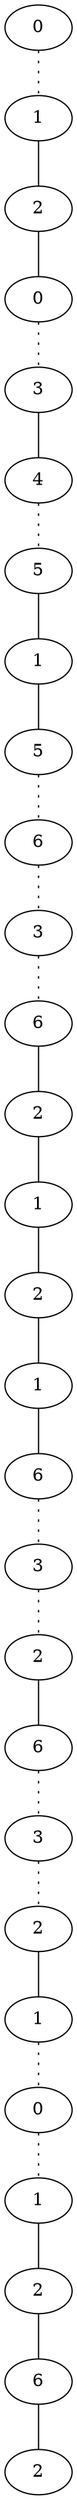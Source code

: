 graph {
a0[label=0];
a1[label=1];
a2[label=2];
a3[label=0];
a4[label=3];
a5[label=4];
a6[label=5];
a7[label=1];
a8[label=5];
a9[label=6];
a10[label=3];
a11[label=6];
a12[label=2];
a13[label=1];
a14[label=2];
a15[label=1];
a16[label=6];
a17[label=3];
a18[label=2];
a19[label=6];
a20[label=3];
a21[label=2];
a22[label=1];
a23[label=0];
a24[label=1];
a25[label=2];
a26[label=6];
a27[label=2];
a0 -- a1 [style=dotted];
a1 -- a2;
a2 -- a3;
a3 -- a4 [style=dotted];
a4 -- a5;
a5 -- a6 [style=dotted];
a6 -- a7;
a7 -- a8;
a8 -- a9 [style=dotted];
a9 -- a10 [style=dotted];
a10 -- a11 [style=dotted];
a11 -- a12;
a12 -- a13;
a13 -- a14;
a14 -- a15;
a15 -- a16;
a16 -- a17 [style=dotted];
a17 -- a18 [style=dotted];
a18 -- a19;
a19 -- a20 [style=dotted];
a20 -- a21 [style=dotted];
a21 -- a22;
a22 -- a23 [style=dotted];
a23 -- a24 [style=dotted];
a24 -- a25;
a25 -- a26;
a26 -- a27;
}
